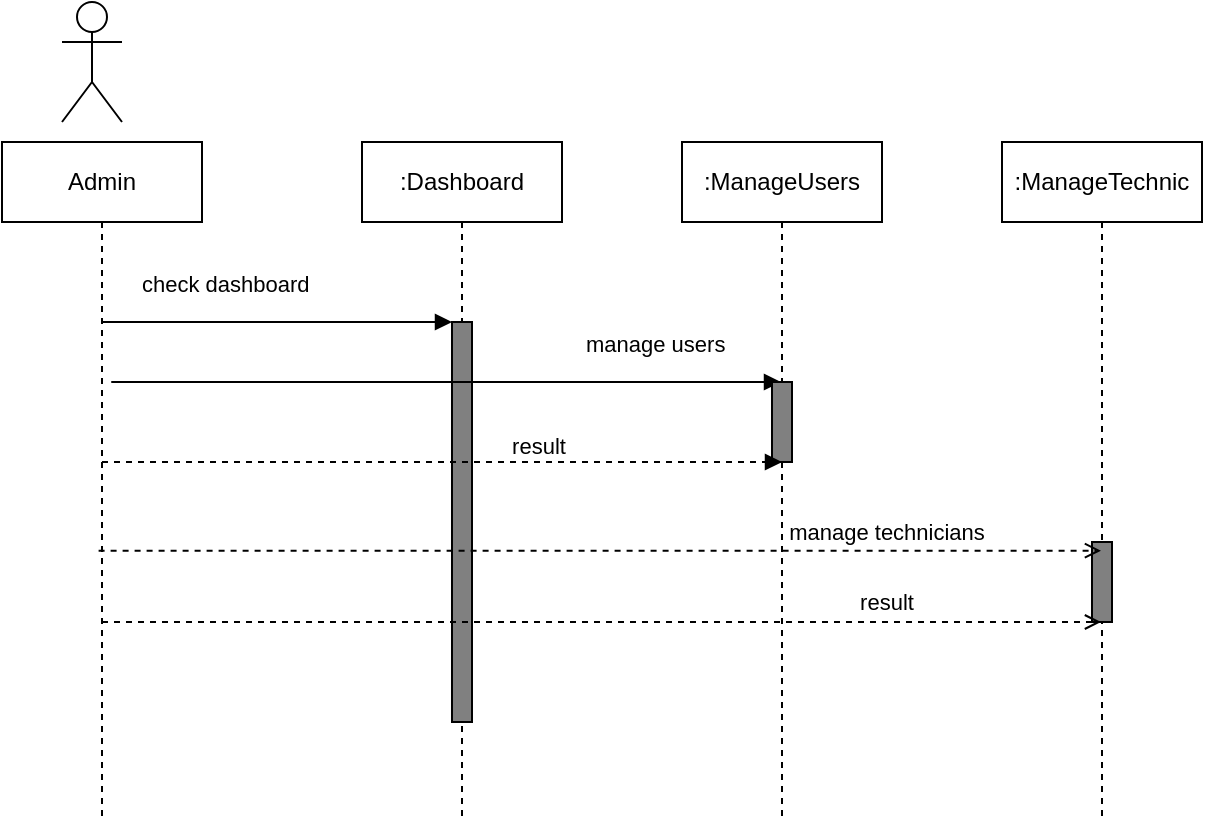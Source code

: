 <mxfile>
    <diagram id="G4zf0g0WOFd4xWef5QtF" name="Page-1">
        <mxGraphModel dx="419" dy="623" grid="1" gridSize="10" guides="1" tooltips="1" connect="1" arrows="1" fold="1" page="1" pageScale="1" pageWidth="850" pageHeight="1100" math="0" shadow="0">
            <root>
                <mxCell id="0"/>
                <mxCell id="1" parent="0"/>
                <mxCell id="3" value="Admin" style="shape=umlLifeline;perimeter=lifelinePerimeter;whiteSpace=wrap;html=1;container=1;collapsible=0;recursiveResize=0;outlineConnect=0;" vertex="1" parent="1">
                    <mxGeometry x="20" y="80" width="100" height="340" as="geometry"/>
                </mxCell>
                <mxCell id="4" value=":Dashboard" style="shape=umlLifeline;perimeter=lifelinePerimeter;whiteSpace=wrap;html=1;container=1;collapsible=0;recursiveResize=0;outlineConnect=0;" vertex="1" parent="1">
                    <mxGeometry x="200" y="80" width="100" height="340" as="geometry"/>
                </mxCell>
                <mxCell id="5" value="" style="html=1;points=[];perimeter=orthogonalPerimeter;fillColor=#808080;" vertex="1" parent="4">
                    <mxGeometry x="45" y="90" width="10" height="200" as="geometry"/>
                </mxCell>
                <mxCell id="6" value="check dashboard" style="html=1;verticalAlign=bottom;labelBackgroundColor=none;endArrow=block;endFill=1;endSize=6;align=left;" edge="1" parent="4" source="3">
                    <mxGeometry x="-0.795" y="10" relative="1" as="geometry">
                        <mxPoint x="-90" y="90" as="sourcePoint"/>
                        <mxPoint x="45" y="90" as="targetPoint"/>
                        <mxPoint as="offset"/>
                    </mxGeometry>
                </mxCell>
                <mxCell id="7" value="manage users" style="html=1;verticalAlign=bottom;labelBackgroundColor=none;endArrow=block;endFill=1;endSize=6;align=left;" edge="1" parent="4" target="9">
                    <mxGeometry x="0.621" y="10" relative="1" as="geometry">
                        <mxPoint x="55" y="120" as="sourcePoint"/>
                        <mxPoint x="200.5" y="120" as="targetPoint"/>
                        <mxPoint as="offset"/>
                        <Array as="points">
                            <mxPoint x="-130" y="120"/>
                        </Array>
                    </mxGeometry>
                </mxCell>
                <mxCell id="9" value=":ManageUsers" style="shape=umlLifeline;perimeter=lifelinePerimeter;whiteSpace=wrap;html=1;container=1;collapsible=0;recursiveResize=0;outlineConnect=0;" vertex="1" parent="1">
                    <mxGeometry x="360" y="80" width="100" height="340" as="geometry"/>
                </mxCell>
                <mxCell id="10" value="" style="html=1;points=[];perimeter=orthogonalPerimeter;fillColor=#808080;" vertex="1" parent="9">
                    <mxGeometry x="45" y="120" width="10" height="40" as="geometry"/>
                </mxCell>
                <mxCell id="12" value=":ManageTechnic" style="shape=umlLifeline;perimeter=lifelinePerimeter;whiteSpace=wrap;html=1;container=1;collapsible=0;recursiveResize=0;outlineConnect=0;" vertex="1" parent="1">
                    <mxGeometry x="520" y="80" width="100" height="340" as="geometry"/>
                </mxCell>
                <mxCell id="13" value="" style="html=1;points=[];perimeter=orthogonalPerimeter;fillColor=#808080;" vertex="1" parent="12">
                    <mxGeometry x="45" y="200" width="10" height="40" as="geometry"/>
                </mxCell>
                <mxCell id="17" value="" style="html=1;verticalAlign=bottom;labelBackgroundColor=none;endArrow=block;endFill=1;dashed=1;" edge="1" parent="1" source="3">
                    <mxGeometry width="160" relative="1" as="geometry">
                        <mxPoint x="120" y="240" as="sourcePoint"/>
                        <mxPoint x="410" y="240" as="targetPoint"/>
                    </mxGeometry>
                </mxCell>
                <mxCell id="18" value="result" style="edgeLabel;html=1;align=center;verticalAlign=middle;resizable=0;points=[];" vertex="1" connectable="0" parent="17">
                    <mxGeometry x="0.281" y="8" relative="1" as="geometry">
                        <mxPoint as="offset"/>
                    </mxGeometry>
                </mxCell>
                <mxCell id="19" value="" style="html=1;verticalAlign=bottom;labelBackgroundColor=none;endArrow=open;endFill=1;dashed=1;exitX=0.483;exitY=0.601;exitDx=0;exitDy=0;exitPerimeter=0;" edge="1" parent="1" source="3" target="12">
                    <mxGeometry width="160" relative="1" as="geometry">
                        <mxPoint x="120" y="280" as="sourcePoint"/>
                        <mxPoint x="410" y="280" as="targetPoint"/>
                    </mxGeometry>
                </mxCell>
                <mxCell id="20" value="manage technicians" style="edgeLabel;html=1;align=center;verticalAlign=middle;resizable=0;points=[];" vertex="1" connectable="0" parent="19">
                    <mxGeometry x="0.281" y="8" relative="1" as="geometry">
                        <mxPoint x="72" y="-2" as="offset"/>
                    </mxGeometry>
                </mxCell>
                <mxCell id="21" value="" style="html=1;verticalAlign=bottom;labelBackgroundColor=none;endArrow=open;endFill=1;dashed=1;" edge="1" parent="1" source="3">
                    <mxGeometry width="160" relative="1" as="geometry">
                        <mxPoint x="120" y="320" as="sourcePoint"/>
                        <mxPoint x="569.5" y="320" as="targetPoint"/>
                    </mxGeometry>
                </mxCell>
                <mxCell id="22" value="result" style="edgeLabel;html=1;align=center;verticalAlign=middle;resizable=0;points=[];" vertex="1" connectable="0" parent="21">
                    <mxGeometry x="0.281" y="8" relative="1" as="geometry">
                        <mxPoint x="72" y="-2" as="offset"/>
                    </mxGeometry>
                </mxCell>
                <mxCell id="24" value="" style="shape=umlActor;verticalLabelPosition=bottom;verticalAlign=top;html=1;" vertex="1" parent="1">
                    <mxGeometry x="50" y="10" width="30" height="60" as="geometry"/>
                </mxCell>
            </root>
        </mxGraphModel>
    </diagram>
</mxfile>